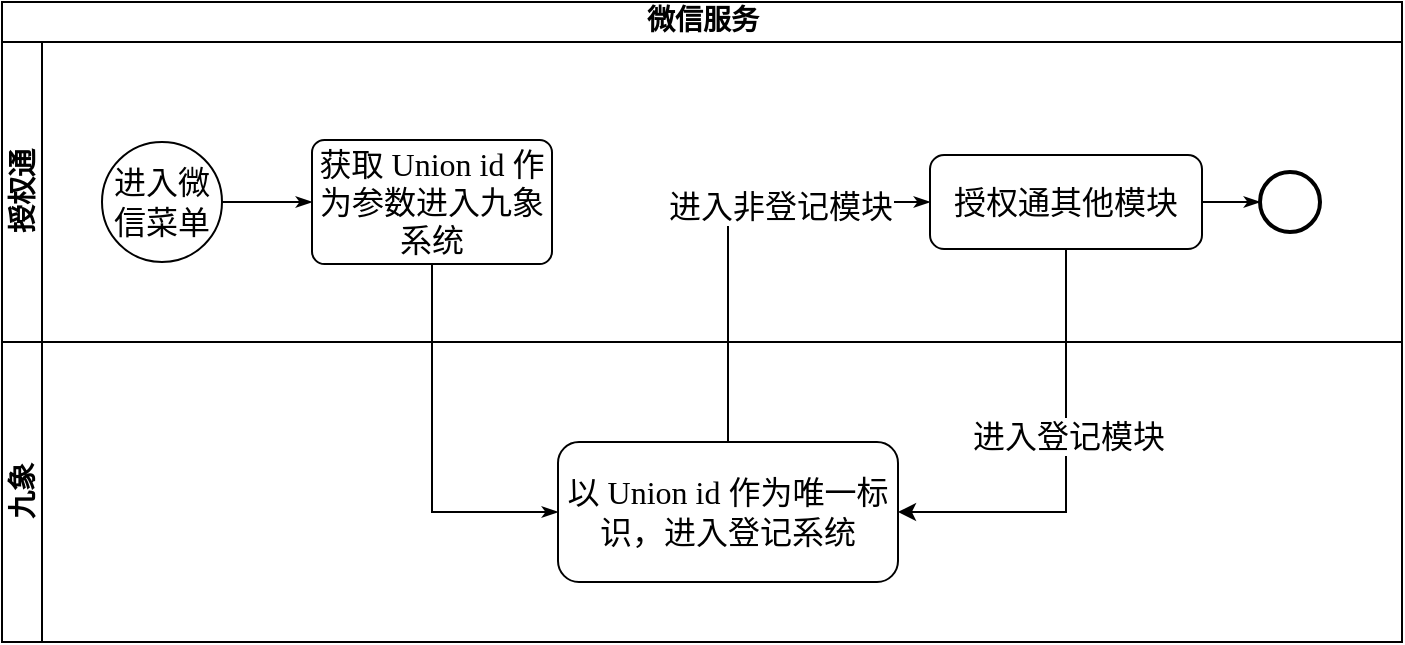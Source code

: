 <mxfile version="10.7.5" type="github"><diagram name="Page-1" id="c7488fd3-1785-93aa-aadb-54a6760d102a"><mxGraphModel dx="1181" dy="738" grid="1" gridSize="10" guides="1" tooltips="1" connect="1" arrows="1" fold="1" page="1" pageScale="1" pageWidth="1100" pageHeight="850" background="#ffffff" math="0" shadow="0"><root><mxCell id="0"/><mxCell id="1" parent="0"/><mxCell id="2b4e8129b02d487f-1" value="微信服务" style="swimlane;html=1;childLayout=stackLayout;horizontal=1;startSize=20;horizontalStack=0;rounded=0;shadow=0;labelBackgroundColor=none;strokeColor=#000000;strokeWidth=1;fillColor=#ffffff;fontFamily=Verdana;fontSize=14;fontColor=#000000;align=center;" parent="1" vertex="1"><mxGeometry x="180" y="70" width="700" height="320" as="geometry"/></mxCell><mxCell id="2b4e8129b02d487f-2" value="授权通" style="swimlane;html=1;startSize=20;horizontal=0;fontSize=14;" parent="2b4e8129b02d487f-1" vertex="1"><mxGeometry y="20" width="700" height="150" as="geometry"/></mxCell><mxCell id="2b4e8129b02d487f-18" style="edgeStyle=orthogonalEdgeStyle;rounded=0;html=1;labelBackgroundColor=none;startArrow=none;startFill=0;startSize=5;endArrow=classicThin;endFill=1;endSize=5;jettySize=auto;orthogonalLoop=1;strokeColor=#000000;strokeWidth=1;fontFamily=Verdana;fontSize=16;fontColor=#000000;verticalAlign=middle;" parent="2b4e8129b02d487f-2" source="2b4e8129b02d487f-5" target="2b4e8129b02d487f-6" edge="1"><mxGeometry relative="1" as="geometry"/></mxCell><mxCell id="2b4e8129b02d487f-5" value="&lt;span style=&quot;font-size: 16px;&quot;&gt;进入微信菜单&lt;/span&gt;" style="ellipse;whiteSpace=wrap;html=1;rounded=0;shadow=0;labelBackgroundColor=none;strokeColor=#000000;strokeWidth=1;fillColor=#ffffff;fontFamily=Verdana;fontSize=16;fontColor=#000000;align=center;verticalAlign=middle;" parent="2b4e8129b02d487f-2" vertex="1"><mxGeometry x="50" y="50" width="60" height="60" as="geometry"/></mxCell><mxCell id="2b4e8129b02d487f-6" value="获取 Union id 作为参数进入九象系统" style="rounded=1;whiteSpace=wrap;html=1;shadow=0;labelBackgroundColor=none;strokeColor=#000000;strokeWidth=1;fillColor=#ffffff;fontFamily=Verdana;fontSize=16;fontColor=#000000;align=center;arcSize=10;verticalAlign=middle;" parent="2b4e8129b02d487f-2" vertex="1"><mxGeometry x="155" y="49" width="120" height="62" as="geometry"/></mxCell><mxCell id="2b4e8129b02d487f-20" style="edgeStyle=orthogonalEdgeStyle;rounded=0;html=1;labelBackgroundColor=none;startArrow=none;startFill=0;startSize=5;endArrow=classicThin;endFill=1;endSize=5;jettySize=auto;orthogonalLoop=1;strokeColor=#000000;strokeWidth=1;fontFamily=Verdana;fontSize=16;fontColor=#000000;verticalAlign=middle;" parent="2b4e8129b02d487f-2" source="2b4e8129b02d487f-7" target="2b4e8129b02d487f-8" edge="1"><mxGeometry relative="1" as="geometry"/></mxCell><mxCell id="2b4e8129b02d487f-7" value="授权通其他模块" style="rounded=1;whiteSpace=wrap;html=1;shadow=0;labelBackgroundColor=none;strokeColor=#000000;strokeWidth=1;fillColor=#ffffff;fontFamily=Verdana;fontSize=16;fontColor=#000000;align=center;verticalAlign=middle;" parent="2b4e8129b02d487f-2" vertex="1"><mxGeometry x="464" y="56.5" width="136" height="47" as="geometry"/></mxCell><mxCell id="2b4e8129b02d487f-8" value="" style="ellipse;whiteSpace=wrap;html=1;rounded=0;shadow=0;labelBackgroundColor=none;strokeColor=#000000;strokeWidth=2;fillColor=#ffffff;fontFamily=Verdana;fontSize=16;fontColor=#000000;align=center;verticalAlign=middle;" parent="2b4e8129b02d487f-2" vertex="1"><mxGeometry x="629" y="65" width="30" height="30" as="geometry"/></mxCell><mxCell id="2b4e8129b02d487f-3" value="九象" style="swimlane;html=1;startSize=20;horizontal=0;fontSize=14;" parent="2b4e8129b02d487f-1" vertex="1"><mxGeometry y="170" width="700" height="150" as="geometry"/></mxCell><mxCell id="2b4e8129b02d487f-12" value="以 Union id 作为唯一标识，进入登记系统" style="rounded=1;whiteSpace=wrap;html=1;shadow=0;labelBackgroundColor=none;strokeColor=#000000;strokeWidth=1;fillColor=#ffffff;fontFamily=Verdana;fontSize=16;fontColor=#000000;align=center;" parent="2b4e8129b02d487f-3" vertex="1"><mxGeometry x="278" y="50" width="170" height="70" as="geometry"/></mxCell><mxCell id="2b4e8129b02d487f-24" style="edgeStyle=orthogonalEdgeStyle;rounded=0;html=1;labelBackgroundColor=none;startArrow=none;startFill=0;startSize=5;endArrow=classicThin;endFill=1;endSize=5;jettySize=auto;orthogonalLoop=1;strokeColor=#000000;strokeWidth=1;fontFamily=Verdana;fontSize=16;fontColor=#000000;exitX=0.5;exitY=1;exitDx=0;exitDy=0;entryX=0;entryY=0.5;entryDx=0;entryDy=0;" parent="2b4e8129b02d487f-1" source="2b4e8129b02d487f-6" target="2b4e8129b02d487f-12" edge="1"><mxGeometry relative="1" as="geometry"/></mxCell><mxCell id="2b4e8129b02d487f-26" style="edgeStyle=orthogonalEdgeStyle;rounded=0;html=1;labelBackgroundColor=none;startArrow=none;startFill=0;startSize=5;endArrow=classicThin;endFill=1;endSize=5;jettySize=auto;orthogonalLoop=1;strokeColor=#000000;strokeWidth=1;fontFamily=Verdana;fontSize=16;fontColor=#000000;entryX=0;entryY=0.5;entryDx=0;entryDy=0;exitX=0.5;exitY=0;exitDx=0;exitDy=0;" parent="2b4e8129b02d487f-1" source="2b4e8129b02d487f-12" target="2b4e8129b02d487f-7" edge="1"><mxGeometry relative="1" as="geometry"><mxPoint x="333" y="124.5" as="targetPoint"/></mxGeometry></mxCell><mxCell id="N4bsuaSOW6cR7TrHCS2v-3" value="进入非登记模块" style="text;html=1;resizable=0;points=[];align=center;verticalAlign=middle;labelBackgroundColor=#ffffff;fontSize=16;" parent="2b4e8129b02d487f-26" vertex="1" connectable="0"><mxGeometry x="0.319" y="-4" relative="1" as="geometry"><mxPoint y="-2" as="offset"/></mxGeometry></mxCell><mxCell id="N4bsuaSOW6cR7TrHCS2v-2" style="edgeStyle=orthogonalEdgeStyle;rounded=0;orthogonalLoop=1;jettySize=auto;html=1;entryX=1;entryY=0.5;entryDx=0;entryDy=0;exitX=0.5;exitY=1;exitDx=0;exitDy=0;fontSize=16;" parent="2b4e8129b02d487f-1" source="2b4e8129b02d487f-7" target="2b4e8129b02d487f-12" edge="1"><mxGeometry relative="1" as="geometry"/></mxCell><mxCell id="N4bsuaSOW6cR7TrHCS2v-4" value="进入登记模块" style="text;html=1;resizable=0;points=[];align=center;verticalAlign=middle;labelBackgroundColor=#ffffff;fontSize=16;" parent="N4bsuaSOW6cR7TrHCS2v-2" vertex="1" connectable="0"><mxGeometry x="-0.136" y="1" relative="1" as="geometry"><mxPoint as="offset"/></mxGeometry></mxCell></root></mxGraphModel></diagram></mxfile>